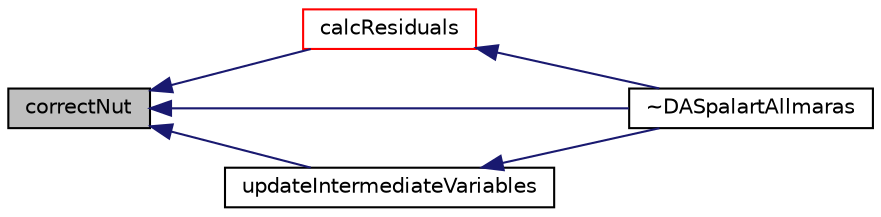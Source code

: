 digraph "correctNut"
{
  bgcolor="transparent";
  edge [fontname="Helvetica",fontsize="10",labelfontname="Helvetica",labelfontsize="10"];
  node [fontname="Helvetica",fontsize="10",shape=record];
  rankdir="LR";
  Node81 [label="correctNut",height=0.2,width=0.4,color="black", fillcolor="grey75", style="filled", fontcolor="black"];
  Node81 -> Node82 [dir="back",color="midnightblue",fontsize="10",style="solid",fontname="Helvetica"];
  Node82 [label="calcResiduals",height=0.2,width=0.4,color="red",URL="$classFoam_1_1DASpalartAllmaras.html#a4b38dbac981107ec6386d78322323535",tooltip="compute the turbulence residuals "];
  Node82 -> Node84 [dir="back",color="midnightblue",fontsize="10",style="solid",fontname="Helvetica"];
  Node84 [label="~DASpalartAllmaras",height=0.2,width=0.4,color="black",URL="$classFoam_1_1DASpalartAllmaras.html#ad8896b591084b5add2954f10e022e4d3"];
  Node81 -> Node85 [dir="back",color="midnightblue",fontsize="10",style="solid",fontname="Helvetica"];
  Node85 [label="updateIntermediateVariables",height=0.2,width=0.4,color="black",URL="$classFoam_1_1DASpalartAllmaras.html#a1de233c7b2a8f92ffe239b5dc36ae2a3",tooltip="update any intermediate variables that are dependent on state variables and are used in calcResiduals..."];
  Node85 -> Node84 [dir="back",color="midnightblue",fontsize="10",style="solid",fontname="Helvetica"];
  Node81 -> Node84 [dir="back",color="midnightblue",fontsize="10",style="solid",fontname="Helvetica"];
}
